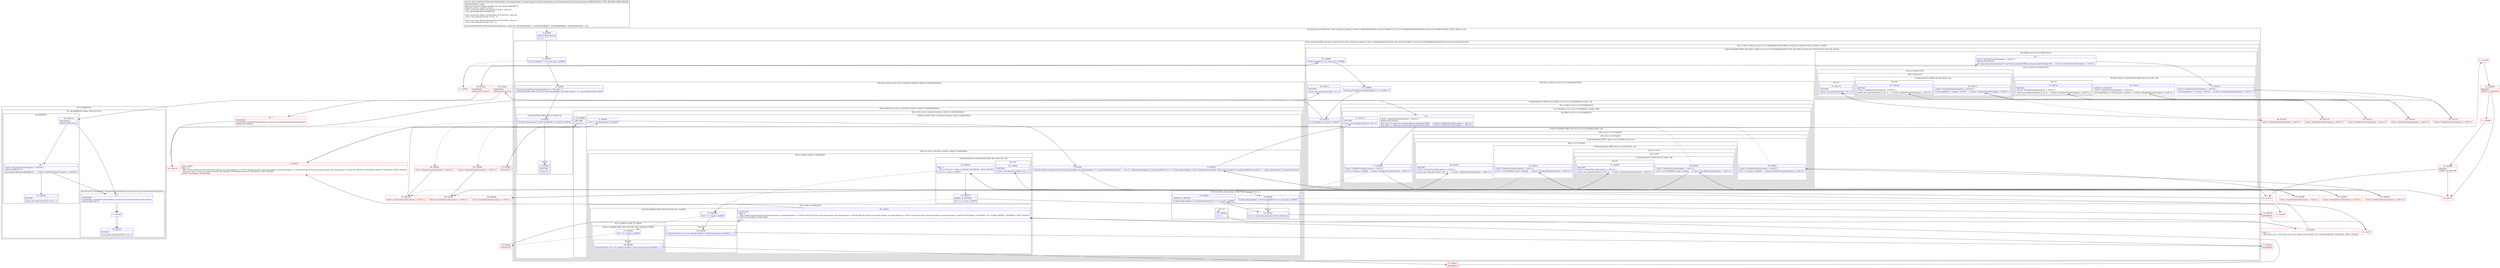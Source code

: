 digraph "CFG forandroid.support.media.ExifInterface.guessDataFormat(Ljava\/lang\/String;)Landroid\/util\/Pair;" {
subgraph cluster_Region_887111286 {
label = "R(2:0|(2:2|(2:(1:4)|(2:(4:7|(1:12)(1:11)|14|(2:(1:24)|(2:(1:26)(1:(1:28)(0))|29)))|30)))(1:(3:33|(1:(3:36|(1:(1:(2:(1:(1:(1:47)))|49)))|51))|54)(2:56|(2:(1:61)|(1:(2:(1:65)|(1:67))))))) | DECL_VAR: int null\l";
node [shape=record,color=blue];
Node_0 [shape=record,label="{0\:\ 0x0000|MTH_ENTER_BLOCK\l|int r2 = 1\l}"];
subgraph cluster_IfRegion_1394611401 {
label = "IF [B:1:0x000a] THEN: R(2:2|(2:(1:4)|(2:(4:7|(1:12)(1:11)|14|(2:(1:24)|(2:(1:26)(1:(1:28)(0))|29)))|30))) ELSE: R(1:(3:33|(1:(3:36|(1:(1:(2:(1:(1:(1:47)))|49)))|51))|54)(2:56|(2:(1:61)|(1:(2:(1:65)|(1:67))))))";
node [shape=record,color=blue];
Node_1 [shape=record,label="{1\:\ 0x000a|if (r10.contains(\",\") == true) goto L_0x000c\l}"];
subgraph cluster_Region_25209049 {
label = "R(2:2|(2:(1:4)|(2:(4:7|(1:12)(1:11)|14|(2:(1:24)|(2:(1:26)(1:(1:28)(0))|29)))|30)))";
node [shape=record,color=blue];
Node_2 [shape=record,label="{2\:\ 0x000c|java.lang.String[] java.lang.String[] r10 = r10.split(\",\")\landroid.util.Pair android.util.Pair\<java.lang.Integer, java.lang.Integer\> r0 = guessDataFormat(r10[0])\l}"];
subgraph cluster_Region_888809452 {
label = "R(2:(1:4)|(2:(4:7|(1:12)(1:11)|14|(2:(1:24)|(2:(1:26)(1:(1:28)(0))|29)))|30))";
node [shape=record,color=blue];
subgraph cluster_IfRegion_405183299 {
label = "IF [B:3:0x0020] THEN: R(1:4) ELSE: null";
node [shape=record,color=blue];
Node_3 [shape=record,label="{3\:\ 0x0020|if (((java.lang.Integer) r0.first).intValue() == 2) goto L_0x0022\l}"];
subgraph cluster_Region_484720382 {
label = "R(1:4)";
node [shape=record,color=blue];
Node_4 [shape=record,label="{4\:\ 0x0022|RETURN\l|return r0\l}"];
}
}
subgraph cluster_Region_1658111868 {
label = "R(2:(4:7|(1:12)(1:11)|14|(2:(1:24)|(2:(1:26)(1:(1:28)(0))|29)))|30)";
node [shape=record,color=blue];
subgraph cluster_LoopRegion_1745882841 {
label = "LOOP:0: (4:7|(1:12)(1:11)|14|(2:(1:24)|(2:(1:26)(1:(1:28)(0))|29)))";
node [shape=record,color=blue];
Node_6 [shape=record,label="{6\:\ 0x0024|if (r2 \< r10.length) goto L_0x0026\l}"];
subgraph cluster_Region_1923585632 {
label = "R(4:7|(1:12)(1:11)|14|(2:(1:24)|(2:(1:26)(1:(1:28)(0))|29)))";
node [shape=record,color=blue];
Node_7 [shape=record,label="{7\:\ 0x0026|android.util.Pair android.util.Pair\<java.lang.Integer, java.lang.Integer\> r1 = guessDataFormat(r10[r2])\l}"];
subgraph cluster_IfRegion_1873875868 {
label = "IF [B:8:0x0036, B:10:0x0042] THEN: R(1:12) ELSE: R(1:11)";
node [shape=record,color=blue];
Node_8 [shape=record,label="{8\:\ 0x0036|if (((java.lang.Integer) r1.first).equals(r0.first) == true) goto L_0x0047\l}"];
Node_10 [shape=record,label="{10\:\ 0x0042|ADDED_TO_REGION\l|if (((java.lang.Integer) r1.second).equals(r0.first) == true) goto L_0x0047\l}"];
subgraph cluster_Region_1308930428 {
label = "R(1:12)";
node [shape=record,color=blue];
Node_12 [shape=record,label="{12\:\ 0x0047|int r5 = ((java.lang.Integer) r0.first).intValue()\l}"];
}
subgraph cluster_Region_1610225174 {
label = "R(1:11)";
node [shape=record,color=blue];
Node_11 [shape=record,label="{11\:\ 0x0045|r5 = \-1\l}"];
}
}
Node_14 [shape=record,label="{14\:\ 0x0057|int r1 = (((java.lang.Integer) r0.second).intValue() == \-1 \|\| (!((java.lang.Integer) r1.first).equals(r0.second) && !((java.lang.Integer) r1.second).equals(r0.second))) ? \-1 : ((java.lang.Integer) r0.second).intValue()\l}"];
subgraph cluster_Region_659185537 {
label = "R(2:(1:24)|(2:(1:26)(1:(1:28)(0))|29))";
node [shape=record,color=blue];
subgraph cluster_IfRegion_942719878 {
label = "IF [B:21:0x007b, B:22:0x007d] THEN: R(1:24) ELSE: null";
node [shape=record,color=blue];
Node_21 [shape=record,label="{21\:\ 0x007b|PHI: r1 \l  PHI: (r1v22 int) =  binds: [] A[DONT_GENERATE, DONT_INLINE]\l|if (r5 == \-1) goto L_0x007d\l}"];
Node_22 [shape=record,label="{22\:\ 0x007d|ADDED_TO_REGION\l|if (r1 == \-1) goto L_0x007f\l}"];
subgraph cluster_Region_1043512304 {
label = "R(1:24)";
node [shape=record,color=blue];
Node_24 [shape=record,label="{24\:\ 0x008c|RETURN\l|return new android.util.Pair\<\>(2, \-1)\l}"];
}
}
subgraph cluster_Region_965385134 {
label = "R(2:(1:26)(1:(1:28)(0))|29)";
node [shape=record,color=blue];
subgraph cluster_IfRegion_1843881635 {
label = "IF [B:25:0x008d] THEN: R(1:26) ELSE: R(1:(1:28)(0))";
node [shape=record,color=blue];
Node_25 [shape=record,label="{25\:\ 0x008d|if (r5 == \-1) goto L_0x008f\l}"];
subgraph cluster_Region_1259164461 {
label = "R(1:26)";
node [shape=record,color=blue];
Node_26 [shape=record,label="{26\:\ 0x008f|android.util.Pair r0 = new android.util.Pair\<\>(java.lang.Integer.valueOf(r1), \-1)\l}"];
}
subgraph cluster_Region_138930612 {
label = "R(1:(1:28)(0)) | ELSE_IF_CHAIN\l";
node [shape=record,color=blue];
subgraph cluster_IfRegion_1406405293 {
label = "IF [B:27:0x009d] THEN: R(1:28) ELSE: R(0) | ELSE_IF_CHAIN\l";
node [shape=record,color=blue];
Node_27 [shape=record,label="{27\:\ 0x009d|if (r1 == \-1) goto L_0x009f\l}"];
subgraph cluster_Region_2128722166 {
label = "R(1:28)";
node [shape=record,color=blue];
Node_28 [shape=record,label="{28\:\ 0x009f|android.util.Pair r0 = new android.util.Pair\<\>(java.lang.Integer.valueOf(r5), \-1)\l}"];
}
subgraph cluster_Region_2105805162 {
label = "R(0)";
node [shape=record,color=blue];
}
}
}
}
Node_29 [shape=record,label="{29\:\ 0x00ac|LOOP_END\lPHI: r0 \l  PHI: (r0v29 android.util.Pair\<java.lang.Integer, java.lang.Integer\>) = (r0v28 android.util.Pair\<java.lang.Integer, java.lang.Integer\>), (r0v30 android.util.Pair\<java.lang.Integer, java.lang.Integer\>), (r0v31 android.util.Pair\<java.lang.Integer, java.lang.Integer\>) binds: [B:78:0x00ac, B:76:0x00ac, B:77:0x00ac] A[DONT_GENERATE, DONT_INLINE]\lLOOP:0: B:5:0x0023\-\>B:29:0x00ac\l|r2++\l}"];
}
}
}
}
Node_30 [shape=record,label="{30\:\ 0x00b0|RETURN\l|return r0\l}"];
}
}
}
subgraph cluster_Region_1455607825 {
label = "R(1:(3:33|(1:(3:36|(1:(1:(2:(1:(1:(1:47)))|49)))|51))|54)(2:56|(2:(1:61)|(1:(2:(1:65)|(1:67)))))) | ELSE_IF_CHAIN\l";
node [shape=record,color=blue];
subgraph cluster_IfRegion_4613652 {
label = "IF [B:32:0x00b9] THEN: R(3:33|(1:(3:36|(1:(1:(2:(1:(1:(1:47)))|49)))|51))|54) ELSE: R(2:56|(2:(1:61)|(1:(2:(1:65)|(1:67))))) | ELSE_IF_CHAIN\l";
node [shape=record,color=blue];
Node_32 [shape=record,label="{32\:\ 0x00b9|if (r10.contains(\"\/\") == true) goto L_0x00bb\l}"];
subgraph cluster_Region_208637479 {
label = "R(3:33|(1:(3:36|(1:(1:(2:(1:(1:(1:47)))|49)))|51))|54)";
node [shape=record,color=blue];
Node_33 [shape=record,label="{33\:\ 0x00bb|java.lang.String[] java.lang.String[] r10 = r10.split(\"\/\")\l}"];
subgraph cluster_IfRegion_1133466883 {
label = "IF [B:34:0x00c2] THEN: R(1:(3:36|(1:(1:(2:(1:(1:(1:47)))|49)))|51)) ELSE: null";
node [shape=record,color=blue];
Node_34 [shape=record,label="{34\:\ 0x00c2|if (r10.length == 2) goto L_0x00c4\l}"];
subgraph cluster_Region_930821601 {
label = "R(1:(3:36|(1:(1:(2:(1:(1:(1:47)))|49)))|51))";
node [shape=record,color=blue];
subgraph cluster_TryCatchRegion_1793701181 {
label = "Try: R(3:36|(1:(1:(2:(1:(1:(1:47)))|49)))|51) catches: R(0)";
node [shape=record,color=blue];
subgraph cluster_Region_289087204 {
label = "R(3:36|(1:(1:(2:(1:(1:(1:47)))|49)))|51)";
node [shape=record,color=blue];
Node_36 [shape=record,label="{36\:\ ?|Catch:\{ NumberFormatException \-\> 0x0114 \}\lSplitter:B:35:0x00c4\l|long long r0 = (long) java.lang.Double.parseDouble(r10[0])     \/\/ Catch:\{ NumberFormatException \-\> 0x0114 \}\llong long r7 = (long) java.lang.Double.parseDouble(r10[1])     \/\/ Catch:\{ NumberFormatException \-\> 0x0114 \}\l}"];
subgraph cluster_IfRegion_2076193272 {
label = "IF [B:37:0x00d6] THEN: R(1:(1:(2:(1:(1:(1:47)))|49))) ELSE: null";
node [shape=record,color=blue];
Node_37 [shape=record,label="{37\:\ 0x00d6|Catch:\{ NumberFormatException \-\> 0x0114 \}\l|if (r0 \>= 0) goto L_0x00d8     \/\/ Catch:\{ NumberFormatException \-\> 0x0114 \}\l}"];
subgraph cluster_Region_711701033 {
label = "R(1:(1:(2:(1:(1:(1:47)))|49)))";
node [shape=record,color=blue];
subgraph cluster_Region_430835638 {
label = "R(1:(2:(1:(1:(1:47)))|49))";
node [shape=record,color=blue];
subgraph cluster_IfRegion_850455866 {
label = "IF [B:39:0x00da] THEN: R(2:(1:(1:(1:47)))|49) ELSE: null";
node [shape=record,color=blue];
Node_39 [shape=record,label="{39\:\ 0x00da|Catch:\{ NumberFormatException \-\> 0x0114 \}\l|if (r7 \>= 0) goto L_0x00dd     \/\/ Catch:\{ NumberFormatException \-\> 0x0114 \}\l}"];
subgraph cluster_Region_1997864287 {
label = "R(2:(1:(1:(1:47)))|49)";
node [shape=record,color=blue];
subgraph cluster_IfRegion_187598353 {
label = "IF [B:42:0x00e3] THEN: R(1:(1:(1:47))) ELSE: null";
node [shape=record,color=blue];
Node_42 [shape=record,label="{42\:\ 0x00e3|Catch:\{ NumberFormatException \-\> 0x0114 \}\l|if (r0 \<= 2147483647L) goto L_0x00e5     \/\/ Catch:\{ NumberFormatException \-\> 0x0114 \}\l}"];
subgraph cluster_Region_1358167773 {
label = "R(1:(1:(1:47)))";
node [shape=record,color=blue];
subgraph cluster_Region_662631440 {
label = "R(1:(1:47))";
node [shape=record,color=blue];
subgraph cluster_IfRegion_2067073462 {
label = "IF [B:44:0x00e7] THEN: R(1:47) ELSE: null";
node [shape=record,color=blue];
Node_44 [shape=record,label="{44\:\ 0x00e7|Catch:\{ NumberFormatException \-\> 0x0114 \}\l|if (r7 \<= 2147483647L) goto L_0x00ea     \/\/ Catch:\{ NumberFormatException \-\> 0x0114 \}\l}"];
subgraph cluster_Region_1308939518 {
label = "R(1:47)";
node [shape=record,color=blue];
Node_47 [shape=record,label="{47\:\ 0x00f7|RETURN\lCatch:\{ NumberFormatException \-\> 0x0114 \}\l|return new android.util.Pair\<\>(10, 5)     \/\/ Catch:\{ NumberFormatException \-\> 0x0114 \}\l}"];
}
}
}
}
}
Node_49 [shape=record,label="{49\:\ 0x0105|RETURN\lCatch:\{ NumberFormatException \-\> 0x0114 \}\l|return new android.util.Pair\<\>(5, \-1)     \/\/ Catch:\{ NumberFormatException \-\> 0x0114 \}\l}"];
}
}
}
}
}
Node_51 [shape=record,label="{51\:\ 0x0113|RETURN\l|return new android.util.Pair\<\>(10, \-1)\l}"];
}
subgraph cluster_Region_514471524 {
label = "R(0) | ExcHandler: NumberFormatException (unused java.lang.NumberFormatException)\l";
node [shape=record,color=blue];
}
}
}
}
Node_54 [shape=record,label="{54\:\ 0x0121|RETURN\l|return new android.util.Pair\<\>(2, \-1)\l}"];
}
subgraph cluster_Region_1199637964 {
label = "R(2:56|(2:(1:61)|(1:(2:(1:65)|(1:67)))))";
node [shape=record,color=blue];
Node_56 [shape=record,label="{56\:\ ?|Catch:\{ NumberFormatException \-\> 0x0173 \}\lSplitter:B:55:0x0122\l|java.lang.Long java.lang.Long r0 = java.lang.Long.valueOf(java.lang.Long.parseLong(r10))     \/\/ Catch:\{ NumberFormatException \-\> 0x0173 \}\l}"];
subgraph cluster_Region_1365259898 {
label = "R(2:(1:61)|(1:(2:(1:65)|(1:67))))";
node [shape=record,color=blue];
subgraph cluster_IfRegion_797945123 {
label = "IF [B:57:0x0131, B:59:0x013c] THEN: R(1:61) ELSE: null";
node [shape=record,color=blue];
Node_57 [shape=record,label="{57\:\ 0x0131|Catch:\{ NumberFormatException \-\> 0x0173 \}\l|if (r0.longValue() \>= 0) goto L_0x0133     \/\/ Catch:\{ NumberFormatException \-\> 0x0173 \}\l}"];
Node_59 [shape=record,label="{59\:\ 0x013c|ADDED_TO_REGION\lCatch:\{ NumberFormatException \-\> 0x0173 \}\l|if (r0.longValue() \<= 65535) goto L_0x013e     \/\/ Catch:\{ NumberFormatException \-\> 0x0173 \}\l}"];
subgraph cluster_Region_24024626 {
label = "R(1:61)";
node [shape=record,color=blue];
Node_61 [shape=record,label="{61\:\ 0x014c|RETURN\lCatch:\{ NumberFormatException \-\> 0x0173 \}\l|return new android.util.Pair\<\>(3, 4)     \/\/ Catch:\{ NumberFormatException \-\> 0x0173 \}\l}"];
}
}
subgraph cluster_Region_1764032965 {
label = "R(1:(2:(1:65)|(1:67)))";
node [shape=record,color=blue];
subgraph cluster_Region_653460371 {
label = "R(2:(1:65)|(1:67))";
node [shape=record,color=blue];
subgraph cluster_IfRegion_1110774935 {
label = "IF [B:63:0x0153] THEN: R(1:65) ELSE: null";
node [shape=record,color=blue];
Node_63 [shape=record,label="{63\:\ 0x0153|Catch:\{ NumberFormatException \-\> 0x0173 \}\l|if (r0.longValue() \< 0) goto L_0x0155     \/\/ Catch:\{ NumberFormatException \-\> 0x0173 \}\l}"];
subgraph cluster_Region_1987060433 {
label = "R(1:65)";
node [shape=record,color=blue];
Node_65 [shape=record,label="{65\:\ 0x0164|RETURN\lCatch:\{ NumberFormatException \-\> 0x0173 \}\l|return new android.util.Pair\<\>(9, \-1)     \/\/ Catch:\{ NumberFormatException \-\> 0x0173 \}\l}"];
}
}
subgraph cluster_Region_56288555 {
label = "R(1:67)";
node [shape=record,color=blue];
Node_67 [shape=record,label="{67\:\ 0x0172|RETURN\l|return new android.util.Pair\<\>(4, \-1)\l}"];
}
}
}
}
}
}
}
}
}
subgraph cluster_Region_514471524 {
label = "R(0) | ExcHandler: NumberFormatException (unused java.lang.NumberFormatException)\l";
node [shape=record,color=blue];
}
subgraph cluster_Region_1110501292 {
label = "R(1:(3:68|69|70))";
node [shape=record,color=blue];
subgraph cluster_TryCatchRegion_2095160290 {
label = "Try: R(3:68|69|70) catches: R(3:72|71|73)";
node [shape=record,color=blue];
subgraph cluster_Region_200300549 {
label = "R(3:68|69|70)";
node [shape=record,color=blue];
Node_68 [shape=record,label="{68\:\ 0x0173|SYNTHETIC\lSplitter:B:68:0x0173\l}"];
Node_69 [shape=record,label="{69\:\ ?|Catch:\{ NumberFormatException \-\> 0x0186 \}\lSplitter:B:68:0x0173\l|java.lang.Double.parseDouble(r10)     \/\/ Catch:\{ NumberFormatException \-\> 0x0186 \}\l}"];
Node_70 [shape=record,label="{70\:\ 0x0185|RETURN\l|return new android.util.Pair\<\>(12, \-1)\l}"];
}
subgraph cluster_Region_1599576045 {
label = "R(3:72|71|73) | ExcHandler: NumberFormatException (unused java.lang.NumberFormatException)\l";
node [shape=record,color=blue];
Node_72 [shape=record,label="{72\:\ ?|SYNTHETIC\lExcHandler: NumberFormatException (unused java.lang.NumberFormatException)\lSplitter:B:68:0x0173\l}"];
Node_71 [shape=record,label="{71\:\ 0x0186}"];
Node_73 [shape=record,label="{73\:\ 0x0193|RETURN\l|return new android.util.Pair\<\>(2, \-1)\l}"];
}
}
}
subgraph cluster_Region_1599576045 {
label = "R(3:72|71|73) | ExcHandler: NumberFormatException (unused java.lang.NumberFormatException)\l";
node [shape=record,color=blue];
Node_72 [shape=record,label="{72\:\ ?|SYNTHETIC\lExcHandler: NumberFormatException (unused java.lang.NumberFormatException)\lSplitter:B:68:0x0173\l}"];
Node_71 [shape=record,label="{71\:\ 0x0186}"];
Node_73 [shape=record,label="{73\:\ 0x0193|RETURN\l|return new android.util.Pair\<\>(2, \-1)\l}"];
}
Node_5 [shape=record,color=red,label="{5\:\ 0x0023|LOOP_START\lPHI: r0 r2 \l  PHI: (r0v28 android.util.Pair\<java.lang.Integer, java.lang.Integer\>) = (r0v27 android.util.Pair\<java.lang.Integer, java.lang.Integer\>), (r0v29 android.util.Pair\<java.lang.Integer, java.lang.Integer\>) binds: [B:3:0x0020, B:29:0x00ac] A[DONT_GENERATE, DONT_INLINE]\l  PHI: (r2v7 int) = (r2v0 int), (r2v8 int) binds: [B:3:0x0020, B:29:0x00ac] A[DONT_GENERATE, DONT_INLINE]\lLOOP:0: B:5:0x0023\-\>B:29:0x00ac\l}"];
Node_9 [shape=record,color=red,label="{9\:\ 0x0038}"];
Node_13 [shape=record,color=red,label="{13\:\ 0x004f|PHI: r5 \l  PHI: (r5v5 int) = (r5v10 int), (r5v14 int) binds: [B:12:0x0047, B:11:0x0045] A[DONT_GENERATE, DONT_INLINE]\l}"];
Node_15 [shape=record,color=red,label="{15\:\ 0x0059}"];
Node_16 [shape=record,color=red,label="{16\:\ 0x0063|REMOVE\lADDED_TO_REGION\l}"];
Node_17 [shape=record,color=red,label="{17\:\ 0x0065}"];
Node_18 [shape=record,color=red,label="{18\:\ 0x006f|REMOVE\lADDED_TO_REGION\l}"];
Node_19 [shape=record,color=red,label="{19\:\ 0x0071}"];
Node_20 [shape=record,color=red,label="{20\:\ 0x007a}"];
Node_23 [shape=record,color=red,label="{23\:\ 0x007f}"];
Node_31 [shape=record,color=red,label="{31\:\ 0x00b1}"];
Node_35 [shape=record,color=red,label="{35\:\ 0x00c4|SYNTHETIC\lSplitter:B:35:0x00c4\l}"];
Node_38 [shape=record,color=red,label="{38\:\ 0x00d8|Catch:\{ NumberFormatException \-\> 0x0114 \}\l}"];
Node_40 [shape=record,color=red,label="{40\:\ 0x00dc|Catch:\{ NumberFormatException \-\> 0x0114 \}\l}"];
Node_41 [shape=record,color=red,label="{41\:\ 0x00dd|Catch:\{ NumberFormatException \-\> 0x0114 \}\l}"];
Node_43 [shape=record,color=red,label="{43\:\ 0x00e5|Catch:\{ NumberFormatException \-\> 0x0114 \}\l}"];
Node_45 [shape=record,color=red,label="{45\:\ 0x00e9|Catch:\{ NumberFormatException \-\> 0x0114 \}\l}"];
Node_46 [shape=record,color=red,label="{46\:\ 0x00ea|Catch:\{ NumberFormatException \-\> 0x0114 \}\l}"];
Node_48 [shape=record,color=red,label="{48\:\ 0x00f8|Catch:\{ NumberFormatException \-\> 0x0114 \}\l}"];
Node_50 [shape=record,color=red,label="{50\:\ 0x0106|Catch:\{ NumberFormatException \-\> 0x0114 \}\l}"];
Node_52 [shape=record,color=red,label="{52\:\ 0x0114}"];
Node_53 [shape=record,color=red,label="{53\:\ ?|SYNTHETIC\lExcHandler: NumberFormatException (unused java.lang.NumberFormatException)\lSplitter:B:35:0x00c4\l}"];
Node_55 [shape=record,color=red,label="{55\:\ 0x0122|SYNTHETIC\lSplitter:B:55:0x0122\l}"];
Node_58 [shape=record,color=red,label="{58\:\ 0x0133|Catch:\{ NumberFormatException \-\> 0x0173 \}\l}"];
Node_60 [shape=record,color=red,label="{60\:\ 0x013e|Catch:\{ NumberFormatException \-\> 0x0173 \}\l}"];
Node_62 [shape=record,color=red,label="{62\:\ 0x014d|Catch:\{ NumberFormatException \-\> 0x0173 \}\l}"];
Node_64 [shape=record,color=red,label="{64\:\ 0x0155|Catch:\{ NumberFormatException \-\> 0x0173 \}\l}"];
Node_66 [shape=record,color=red,label="{66\:\ 0x0165|Catch:\{ NumberFormatException \-\> 0x0173 \}\l}"];
Node_74 [shape=record,color=red,label="{74\:\ 0x00b0|SYNTHETIC\l}"];
Node_75 [shape=record,color=red,label="{75\:\ 0x007f|SYNTHETIC\l}"];
Node_76 [shape=record,color=red,label="{76\:\ 0x00ac|SYNTHETIC\l}"];
Node_77 [shape=record,color=red,label="{77\:\ 0x00ac|SYNTHETIC\l}"];
Node_78 [shape=record,color=red,label="{78\:\ 0x00ac|SYNTHETIC\l}"];
MethodNode[shape=record,label="{private static android.util.Pair\<java.lang.Integer, java.lang.Integer\> android.support.media.ExifInterface.guessDataFormat((r10v0 java.lang.String A[IMMUTABLE_TYPE, METHOD_ARGUMENT]))  | INCONSISTENT_CODE\lMissing exception handler attribute for start block: B:68:0x0173\lFailed to process nested try\/catch\lCode restructure failed: missing block: B:69:?, code lost:\l    java.lang.Double.parseDouble(r10);\l\lCode restructure failed: missing block: B:70:0x0185, code lost:\l    return new android.util.Pair\<\>(12, \-1);\l\lCode restructure failed: missing block: B:73:0x0193, code lost:\l    return new android.util.Pair\<\>(2, \-1);\l\lAnnotation[SYSTEM, dalvik.annotation.Signature, \{value=[(, Ljava\/lang\/String;, ), Landroid\/util\/Pair\<, Ljava\/lang\/Integer;, Ljava\/lang\/Integer;, \>;]\}]\l}"];
MethodNode -> Node_0;
Node_0 -> Node_1;
Node_1 -> Node_2;
Node_1 -> Node_31[style=dashed];
Node_2 -> Node_3;
Node_3 -> Node_4;
Node_3 -> Node_5[style=dashed];
Node_6 -> Node_7;
Node_6 -> Node_74[style=dashed];
Node_7 -> Node_8;
Node_8 -> Node_9[style=dashed];
Node_8 -> Node_12;
Node_10 -> Node_11[style=dashed];
Node_10 -> Node_12;
Node_12 -> Node_13;
Node_11 -> Node_13;
Node_14 -> Node_15;
Node_14 -> Node_20;
Node_21 -> Node_22;
Node_21 -> Node_25[style=dashed];
Node_22 -> Node_25[style=dashed];
Node_22 -> Node_75;
Node_25 -> Node_26;
Node_25 -> Node_27[style=dashed];
Node_26 -> Node_77;
Node_27 -> Node_28;
Node_27 -> Node_78[style=dashed];
Node_28 -> Node_76;
Node_29 -> Node_5;
Node_32 -> Node_33;
Node_32 -> Node_55[style=dashed];
Node_33 -> Node_34;
Node_34 -> Node_35;
Node_34 -> Node_52[style=dashed];
Node_36 -> Node_37;
Node_37 -> Node_38;
Node_37 -> Node_50[style=dashed];
Node_39 -> Node_40[style=dashed];
Node_39 -> Node_41;
Node_42 -> Node_43;
Node_42 -> Node_48[style=dashed];
Node_44 -> Node_45[style=dashed];
Node_44 -> Node_46;
Node_56 -> Node_57;
Node_57 -> Node_58;
Node_57 -> Node_62[style=dashed];
Node_59 -> Node_60;
Node_59 -> Node_62[style=dashed];
Node_63 -> Node_64;
Node_63 -> Node_66[style=dashed];
Node_68 -> Node_69;
Node_68 -> Node_72;
Node_69 -> Node_70;
Node_69 -> Node_72;
Node_72 -> Node_71;
Node_71 -> Node_73;
Node_72 -> Node_71;
Node_71 -> Node_73;
Node_5 -> Node_6;
Node_9 -> Node_10;
Node_13 -> Node_14;
Node_15 -> Node_16;
Node_16 -> Node_17;
Node_16 -> Node_19;
Node_17 -> Node_18;
Node_18 -> Node_19;
Node_18 -> Node_20;
Node_19 -> Node_21;
Node_20 -> Node_21;
Node_23 -> Node_24;
Node_31 -> Node_32;
Node_35 -> Node_36;
Node_35 -> Node_53;
Node_38 -> Node_39;
Node_40 -> Node_50;
Node_41 -> Node_42;
Node_43 -> Node_44;
Node_45 -> Node_48;
Node_46 -> Node_47;
Node_48 -> Node_49;
Node_50 -> Node_51;
Node_52 -> Node_54;
Node_53 -> Node_52;
Node_55 -> Node_56;
Node_55 -> Node_68;
Node_58 -> Node_59;
Node_60 -> Node_61;
Node_62 -> Node_63;
Node_64 -> Node_65;
Node_66 -> Node_67;
Node_74 -> Node_30;
Node_75 -> Node_23;
Node_76 -> Node_29;
Node_77 -> Node_29;
Node_78 -> Node_29;
}

